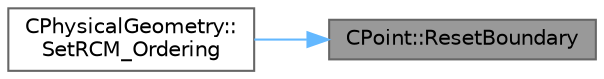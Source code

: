 digraph "CPoint::ResetBoundary"
{
 // LATEX_PDF_SIZE
  bgcolor="transparent";
  edge [fontname=Helvetica,fontsize=10,labelfontname=Helvetica,labelfontsize=10];
  node [fontname=Helvetica,fontsize=10,shape=box,height=0.2,width=0.4];
  rankdir="RL";
  Node1 [id="Node000001",label="CPoint::ResetBoundary",height=0.2,width=0.4,color="gray40", fillcolor="grey60", style="filled", fontcolor="black",tooltip="Reset the boundary of a control volume."];
  Node1 -> Node2 [id="edge1_Node000001_Node000002",dir="back",color="steelblue1",style="solid",tooltip=" "];
  Node2 [id="Node000002",label="CPhysicalGeometry::\lSetRCM_Ordering",height=0.2,width=0.4,color="grey40", fillcolor="white", style="filled",URL="$classCPhysicalGeometry.html#a15b82329219f6927e581bb6c70edbc5a",tooltip="Set a renumbering using a Reverse Cuthill-McKee Algorithm."];
}

